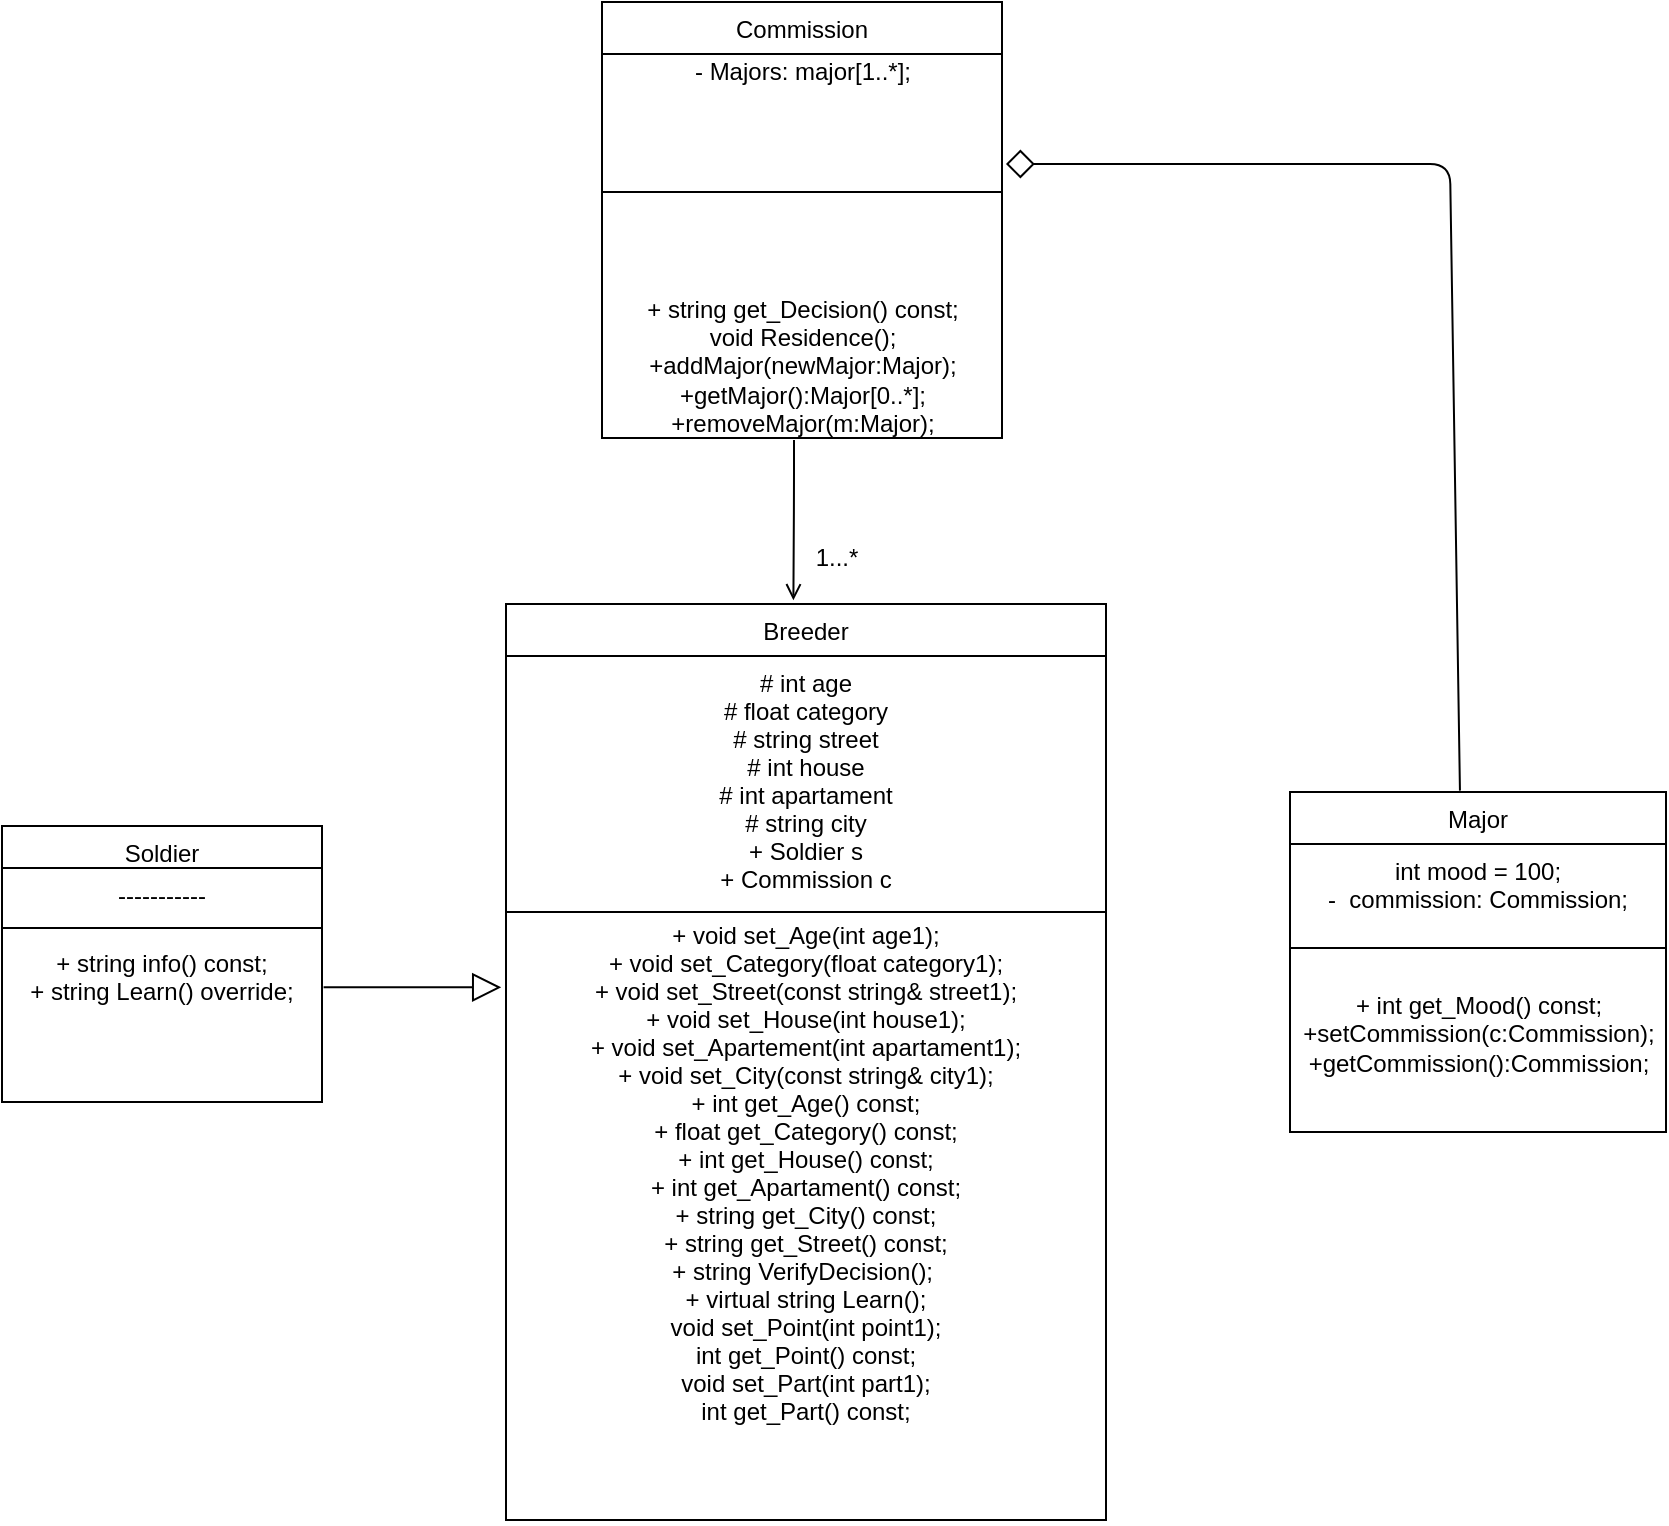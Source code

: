 <mxfile version="12.5.3" type="device"><diagram id="C5RBs43oDa-KdzZeNtuy" name="Page-1"><mxGraphModel dx="1038" dy="607" grid="0" gridSize="10" guides="0" tooltips="1" connect="0" arrows="0" fold="1" page="0" pageScale="1" pageWidth="827" pageHeight="1169" math="0" shadow="0"><root><mxCell id="WIyWlLk6GJQsqaUBKTNV-0"/><mxCell id="WIyWlLk6GJQsqaUBKTNV-1" parent="WIyWlLk6GJQsqaUBKTNV-0"/><mxCell id="zkfFHV4jXpPFQw0GAbJ--0" value="Breeder" style="swimlane;fontStyle=0;align=center;verticalAlign=top;childLayout=stackLayout;horizontal=1;startSize=26;horizontalStack=0;resizeParent=1;resizeLast=0;collapsible=1;marginBottom=0;rounded=0;shadow=0;strokeWidth=1;" parent="WIyWlLk6GJQsqaUBKTNV-1" vertex="1"><mxGeometry x="270" y="356" width="300" height="458" as="geometry"><mxRectangle x="230" y="140" width="160" height="26" as="alternateBounds"/></mxGeometry></mxCell><mxCell id="zkfFHV4jXpPFQw0GAbJ--1" value="# int age&#10;# float category&#10;# string street&#10;# int house&#10;# int apartament&#10;# string city&#10;+ Soldier s&#10;+ Commission c" style="text;align=center;verticalAlign=top;spacingLeft=4;spacingRight=4;overflow=hidden;rotatable=0;points=[[0,0.5],[1,0.5]];portConstraint=eastwest;" parent="zkfFHV4jXpPFQw0GAbJ--0" vertex="1"><mxGeometry y="26" width="300" height="124" as="geometry"/></mxCell><mxCell id="zkfFHV4jXpPFQw0GAbJ--4" value="" style="line;html=1;strokeWidth=1;align=left;verticalAlign=middle;spacingTop=-1;spacingLeft=3;spacingRight=3;rotatable=0;labelPosition=right;points=[];portConstraint=eastwest;" parent="zkfFHV4jXpPFQw0GAbJ--0" vertex="1"><mxGeometry y="150" width="300" height="8" as="geometry"/></mxCell><mxCell id="zkfFHV4jXpPFQw0GAbJ--6" value="Soldier" style="swimlane;fontStyle=0;align=center;verticalAlign=top;childLayout=stackLayout;horizontal=1;startSize=21;horizontalStack=0;resizeParent=1;resizeLast=0;collapsible=1;marginBottom=0;rounded=0;shadow=0;strokeWidth=1;" parent="WIyWlLk6GJQsqaUBKTNV-1" vertex="1"><mxGeometry x="18" y="467" width="160" height="138" as="geometry"><mxRectangle x="130" y="380" width="160" height="26" as="alternateBounds"/></mxGeometry></mxCell><mxCell id="zkfFHV4jXpPFQw0GAbJ--8" value="-----------" style="text;align=center;verticalAlign=top;spacingLeft=4;spacingRight=4;overflow=hidden;rotatable=0;points=[[0,0.5],[1,0.5]];portConstraint=eastwest;rounded=0;shadow=0;html=0;" parent="zkfFHV4jXpPFQw0GAbJ--6" vertex="1"><mxGeometry y="21" width="160" height="26" as="geometry"/></mxCell><mxCell id="zkfFHV4jXpPFQw0GAbJ--9" value="" style="line;html=1;strokeWidth=1;align=left;verticalAlign=middle;spacingTop=-1;spacingLeft=3;spacingRight=3;rotatable=0;labelPosition=right;points=[];portConstraint=eastwest;" parent="zkfFHV4jXpPFQw0GAbJ--6" vertex="1"><mxGeometry y="47" width="160" height="8" as="geometry"/></mxCell><mxCell id="zkfFHV4jXpPFQw0GAbJ--11" value="+ string info() const;&#10;+ string Learn() override;" style="text;align=center;verticalAlign=top;spacingLeft=4;spacingRight=4;overflow=hidden;rotatable=0;points=[[0,0.5],[1,0.5]];portConstraint=eastwest;" parent="zkfFHV4jXpPFQw0GAbJ--6" vertex="1"><mxGeometry y="55" width="160" height="40" as="geometry"/></mxCell><mxCell id="zkfFHV4jXpPFQw0GAbJ--13" value="Major" style="swimlane;fontStyle=0;align=center;verticalAlign=top;childLayout=stackLayout;horizontal=1;startSize=26;horizontalStack=0;resizeParent=1;resizeLast=0;collapsible=1;marginBottom=0;rounded=0;shadow=0;strokeWidth=1;" parent="WIyWlLk6GJQsqaUBKTNV-1" vertex="1"><mxGeometry x="662" y="450" width="188" height="170" as="geometry"><mxRectangle x="340" y="380" width="170" height="26" as="alternateBounds"/></mxGeometry></mxCell><mxCell id="zkfFHV4jXpPFQw0GAbJ--14" value="int mood = 100;&#10;-  commission: Commission;" style="text;align=center;verticalAlign=top;spacingLeft=4;spacingRight=4;overflow=hidden;rotatable=0;points=[[0,0.5],[1,0.5]];portConstraint=eastwest;" parent="zkfFHV4jXpPFQw0GAbJ--13" vertex="1"><mxGeometry y="26" width="188" height="32" as="geometry"/></mxCell><mxCell id="zkfFHV4jXpPFQw0GAbJ--15" value="" style="line;html=1;strokeWidth=1;align=left;verticalAlign=middle;spacingTop=-1;spacingLeft=3;spacingRight=3;rotatable=0;labelPosition=right;points=[];portConstraint=eastwest;" parent="zkfFHV4jXpPFQw0GAbJ--13" vertex="1"><mxGeometry y="58" width="188" height="40" as="geometry"/></mxCell><mxCell id="WXG8b6nAv6wZ8IFn1pLA-17" value="+ int get_Mood() const;&lt;br&gt;+setCommission(c:Commission);&lt;br&gt;+getCommission():Commission;" style="text;html=1;align=center;verticalAlign=middle;resizable=0;points=[];autosize=1;fontSize=12;" parent="zkfFHV4jXpPFQw0GAbJ--13" vertex="1"><mxGeometry y="98" width="188" height="45" as="geometry"/></mxCell><mxCell id="zkfFHV4jXpPFQw0GAbJ--5" value="+ void set_Age(int age1);&#10;+ void set_Category(float category1);&#10;+ void set_Street(const string&amp; street1);&#10;+ void set_House(int house1);&#10;+ void set_Apartement(int apartament1);&#10;+ void set_City(const string&amp; city1);&#10;+ int get_Age() const;&#10;+ float get_Category() const;&#10;+ int get_House() const;&#10;+ int get_Apartament() const;&#10;+ string get_City() const;&#10;+ string get_Street() const;&#10;+ string VerifyDecision(); &#10;+ virtual string Learn();&#10;void set_Point(int point1);&#10;&#9;int get_Point() const;&#10;&#9;void set_Part(int part1);&#10;&#9;int get_Part() const;" style="text;align=center;verticalAlign=top;spacingLeft=4;spacingRight=4;overflow=hidden;rotatable=0;points=[[0,0.5],[1,0.5]];portConstraint=eastwest;" parent="WIyWlLk6GJQsqaUBKTNV-1" vertex="1"><mxGeometry x="270" y="508" width="300" height="305" as="geometry"/></mxCell><mxCell id="WUBQPiv2GjWDTcDaT85_-1" value="" style="endArrow=block;html=1;endFill=0;jumpSize=12;strokeWidth=1;endSize=12;entryX=-0.008;entryY=0.13;entryDx=0;entryDy=0;entryPerimeter=0;exitX=1.005;exitY=0.64;exitDx=0;exitDy=0;exitPerimeter=0;" parent="WIyWlLk6GJQsqaUBKTNV-1" source="zkfFHV4jXpPFQw0GAbJ--11" target="zkfFHV4jXpPFQw0GAbJ--5" edge="1"><mxGeometry width="50" height="50" relative="1" as="geometry"><mxPoint x="201" y="568" as="sourcePoint"/><mxPoint x="251" y="518" as="targetPoint"/></mxGeometry></mxCell><mxCell id="WUBQPiv2GjWDTcDaT85_-3" value="" style="endArrow=none;html=1;strokeWidth=1;entryX=0.452;entryY=-0.004;entryDx=0;entryDy=0;entryPerimeter=0;startArrow=diamond;startFill=0;endFill=0;endSize=6;startSize=12;" parent="WIyWlLk6GJQsqaUBKTNV-1" target="zkfFHV4jXpPFQw0GAbJ--13" edge="1"><mxGeometry width="50" height="50" relative="1" as="geometry"><mxPoint x="520" y="136" as="sourcePoint"/><mxPoint x="665" y="534" as="targetPoint"/><Array as="points"><mxPoint x="742" y="136"/></Array></mxGeometry></mxCell><mxCell id="b8KN6JrYzhkm3Z9HVV3O-0" value="" style="endArrow=open;html=1;endFill=0;entryX=0.479;entryY=-0.004;entryDx=0;entryDy=0;entryPerimeter=0;startArrow=none;startFill=0;" parent="WIyWlLk6GJQsqaUBKTNV-1" target="zkfFHV4jXpPFQw0GAbJ--0" edge="1"><mxGeometry width="50" height="50" relative="1" as="geometry"><mxPoint x="414" y="274" as="sourcePoint"/><mxPoint x="444" y="294" as="targetPoint"/><Array as="points"><mxPoint x="414" y="274"/><mxPoint x="414" y="300"/></Array></mxGeometry></mxCell><mxCell id="zkfFHV4jXpPFQw0GAbJ--17" value="Commission" style="swimlane;fontStyle=0;align=center;verticalAlign=top;childLayout=stackLayout;horizontal=1;startSize=26;horizontalStack=0;resizeParent=1;resizeLast=0;collapsible=1;marginBottom=0;rounded=0;shadow=0;strokeWidth=1;" parent="WIyWlLk6GJQsqaUBKTNV-1" vertex="1"><mxGeometry x="318" y="55" width="200" height="218" as="geometry"><mxRectangle x="550" y="140" width="160" height="26" as="alternateBounds"/></mxGeometry></mxCell><mxCell id="WXG8b6nAv6wZ8IFn1pLA-6" value="&lt;span&gt;- Majors: major[1..*];&lt;/span&gt;" style="text;html=1;align=center;verticalAlign=middle;resizable=0;points=[];autosize=1;" parent="zkfFHV4jXpPFQw0GAbJ--17" vertex="1"><mxGeometry y="26" width="200" height="18" as="geometry"/></mxCell><mxCell id="zkfFHV4jXpPFQw0GAbJ--23" value="" style="line;html=1;strokeWidth=1;align=left;verticalAlign=middle;spacingTop=-1;spacingLeft=3;spacingRight=3;rotatable=0;labelPosition=right;points=[];portConstraint=eastwest;" parent="zkfFHV4jXpPFQw0GAbJ--17" vertex="1"><mxGeometry y="44" width="200" height="102" as="geometry"/></mxCell><mxCell id="WXG8b6nAv6wZ8IFn1pLA-13" value="+ string get_Decision() const;&lt;br&gt;void Residence();&lt;br&gt;+addMajor(newMajor:Major);&lt;br&gt;+getMajor():Major[0..*];&lt;br&gt;+removeMajor(m:Major);" style="text;html=1;align=center;verticalAlign=middle;resizable=0;points=[];autosize=1;fontSize=12;" parent="zkfFHV4jXpPFQw0GAbJ--17" vertex="1"><mxGeometry y="146" width="200" height="72" as="geometry"/></mxCell><mxCell id="b8KN6JrYzhkm3Z9HVV3O-1" value="1...*" style="text;html=1;align=center;verticalAlign=middle;resizable=0;points=[];autosize=1;" parent="WIyWlLk6GJQsqaUBKTNV-1" vertex="1"><mxGeometry x="419" y="324" width="32" height="18" as="geometry"/></mxCell></root></mxGraphModel></diagram></mxfile>